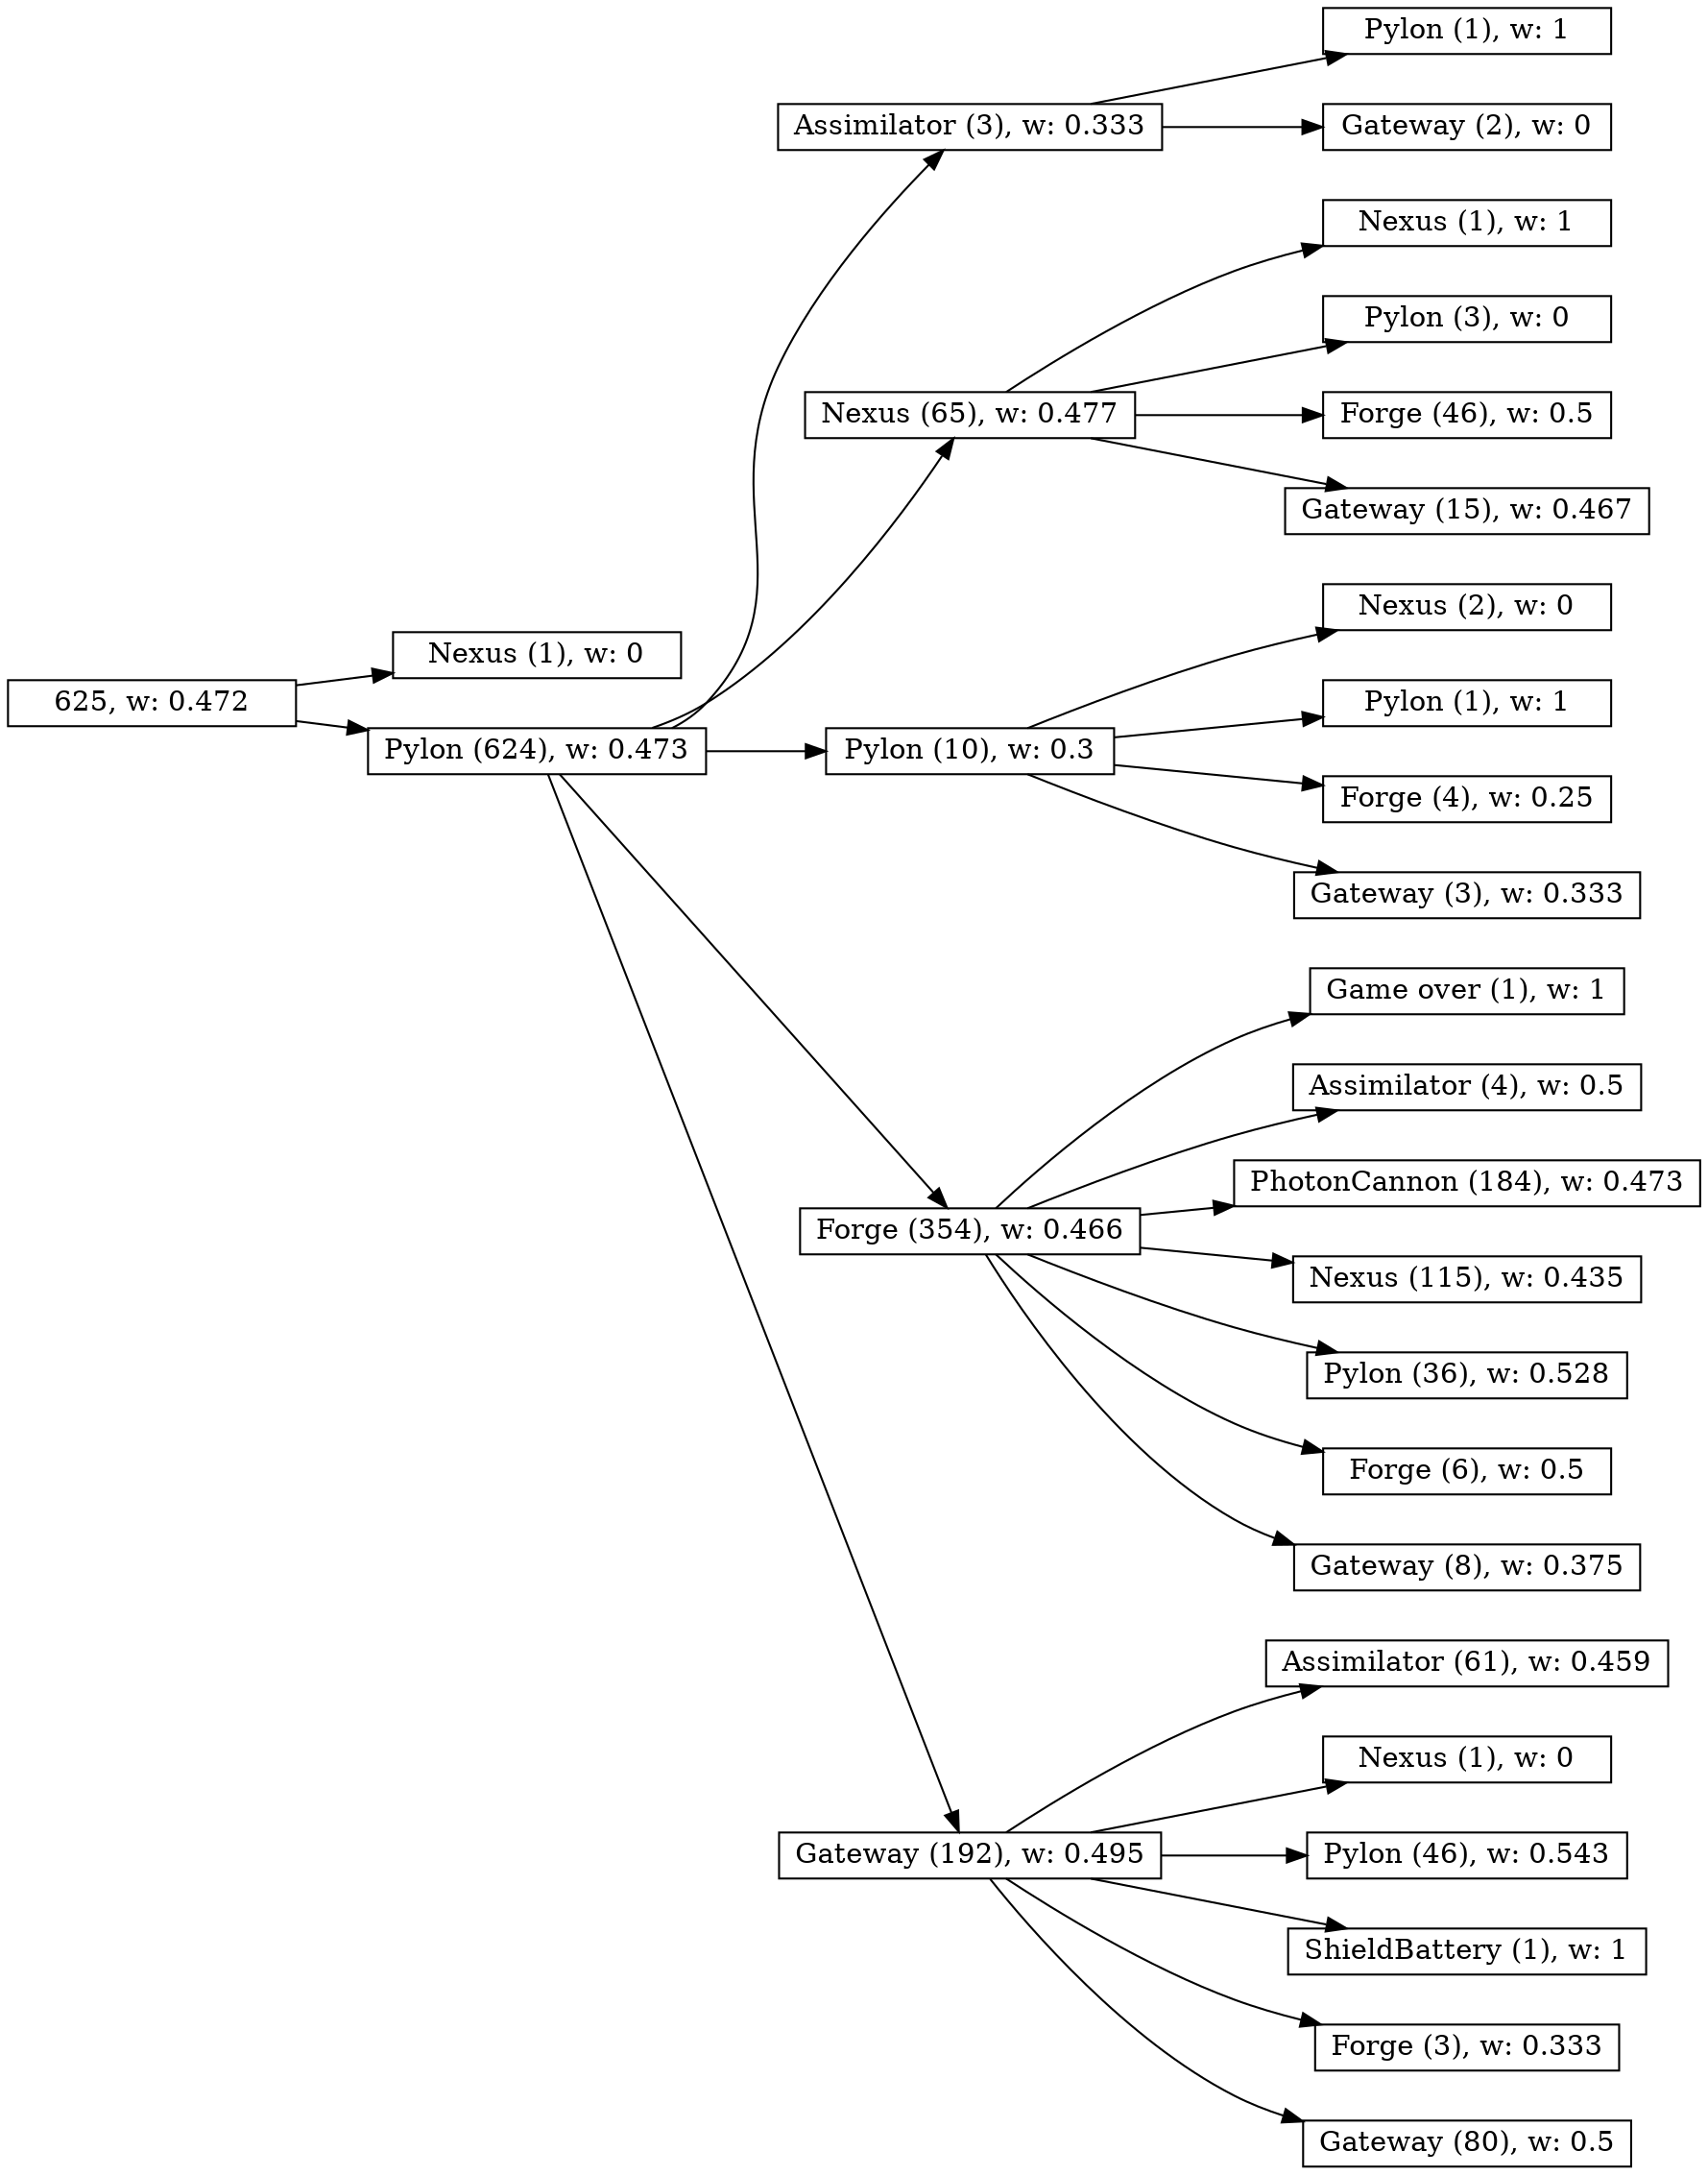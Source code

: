digraph tree { nodesep=0.35; charset="latin1"; rankdir=LR; fixedsize=true;
node [stype="rounded,filled", width=2, height=0, shape=box, fillcolor="#888888", concentrate=true]
2014432310 [label="625, w: 0.472"]
1484139215 [label="Nexus (1), w: 0"]
905226600 [label="Pylon (624), w: 0.473"]
1369310852 [label="Assimilator (3), w: 0.333"]
1572728312 [label="Pylon (1), w: 1"]
1616012508 [label="Gateway (2), w: 0"]
1369310852 -> 1572728312
1369310852 -> 1616012508
1096538347 [label="Nexus (65), w: 0.477"]
1962823122 [label="Nexus (1), w: 1"]
1671909887 [label="Pylon (3), w: 0"]
2113433461 [label="Forge (46), w: 0.5"]
1096657647 [label="Gateway (15), w: 0.467"]
1096538347 -> 1962823122
1096538347 -> 1671909887
1096538347 -> 2113433461
1096538347 -> 1096657647
1820414575 [label="Pylon (10), w: 0.3"]
508243216 [label="Nexus (2), w: 0"]
1501267193 [label="Pylon (1), w: 1"]
1012344148 [label="Forge (4), w: 0.25"]
2102643902 [label="Gateway (3), w: 0.333"]
1820414575 -> 508243216
1820414575 -> 1501267193
1820414575 -> 1012344148
1820414575 -> 2102643902
145165882 [label="Forge (354), w: 0.466"]
261555782 [label="Game over (1), w: 1"]
69002665 [label="Assimilator (4), w: 0.5"]
86621275 [label="PhotonCannon (184), w: 0.473"]
1997339906 [label="Nexus (115), w: 0.435"]
1974913885 [label="Pylon (36), w: 0.528"]
870417163 [label="Forge (6), w: 0.5"]
442655177 [label="Gateway (8), w: 0.375"]
145165882 -> 261555782
145165882 -> 69002665
145165882 -> 86621275
145165882 -> 1997339906
145165882 -> 1974913885
145165882 -> 870417163
145165882 -> 442655177
822206631 [label="Gateway (192), w: 0.495"]
1917062419 [label="Assimilator (61), w: 0.459"]
1370920192 [label="Nexus (1), w: 0"]
703618281 [label="Pylon (46), w: 0.543"]
1667488385 [label="ShieldBattery (1), w: 1"]
815693345 [label="Forge (3), w: 0.333"]
1969930614 [label="Gateway (80), w: 0.5"]
822206631 -> 1917062419
822206631 -> 1370920192
822206631 -> 703618281
822206631 -> 1667488385
822206631 -> 815693345
822206631 -> 1969930614
905226600 -> 1369310852
905226600 -> 1096538347
905226600 -> 1820414575
905226600 -> 145165882
905226600 -> 822206631
2014432310 -> 1484139215
2014432310 -> 905226600
}